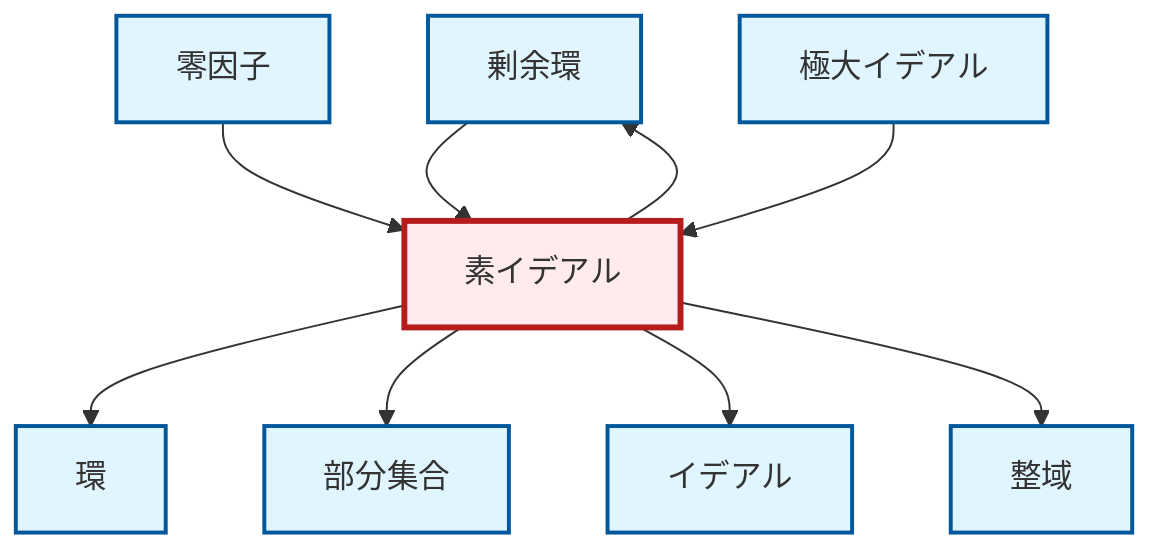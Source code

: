 graph TD
    classDef definition fill:#e1f5fe,stroke:#01579b,stroke-width:2px
    classDef theorem fill:#f3e5f5,stroke:#4a148c,stroke-width:2px
    classDef axiom fill:#fff3e0,stroke:#e65100,stroke-width:2px
    classDef example fill:#e8f5e9,stroke:#1b5e20,stroke-width:2px
    classDef current fill:#ffebee,stroke:#b71c1c,stroke-width:3px
    def-quotient-ring["剰余環"]:::definition
    def-prime-ideal["素イデアル"]:::definition
    def-zero-divisor["零因子"]:::definition
    def-ring["環"]:::definition
    def-subset["部分集合"]:::definition
    def-maximal-ideal["極大イデアル"]:::definition
    def-integral-domain["整域"]:::definition
    def-ideal["イデアル"]:::definition
    def-prime-ideal --> def-ring
    def-prime-ideal --> def-quotient-ring
    def-zero-divisor --> def-prime-ideal
    def-prime-ideal --> def-subset
    def-prime-ideal --> def-ideal
    def-prime-ideal --> def-integral-domain
    def-quotient-ring --> def-prime-ideal
    def-maximal-ideal --> def-prime-ideal
    class def-prime-ideal current